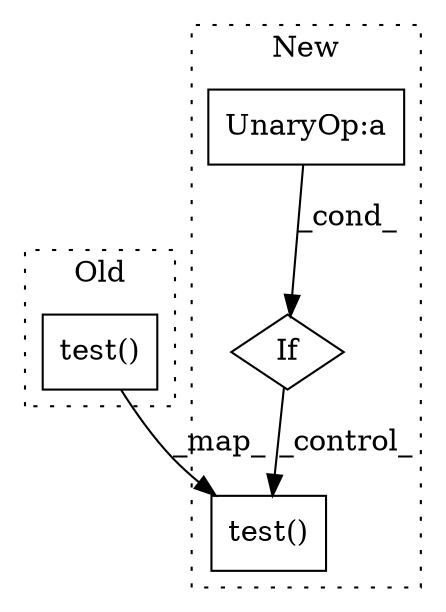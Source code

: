 digraph G {
subgraph cluster0 {
1 [label="test()" a="75" s="2310" l="14" shape="box"];
label = "Old";
style="dotted";
}
subgraph cluster1 {
2 [label="test()" a="75" s="2624" l="14" shape="box"];
3 [label="If" a="96" s="2534" l="3" shape="diamond"];
4 [label="UnaryOp:a" a="61" s="2537" l="38" shape="box"];
label = "New";
style="dotted";
}
1 -> 2 [label="_map_"];
3 -> 2 [label="_control_"];
4 -> 3 [label="_cond_"];
}